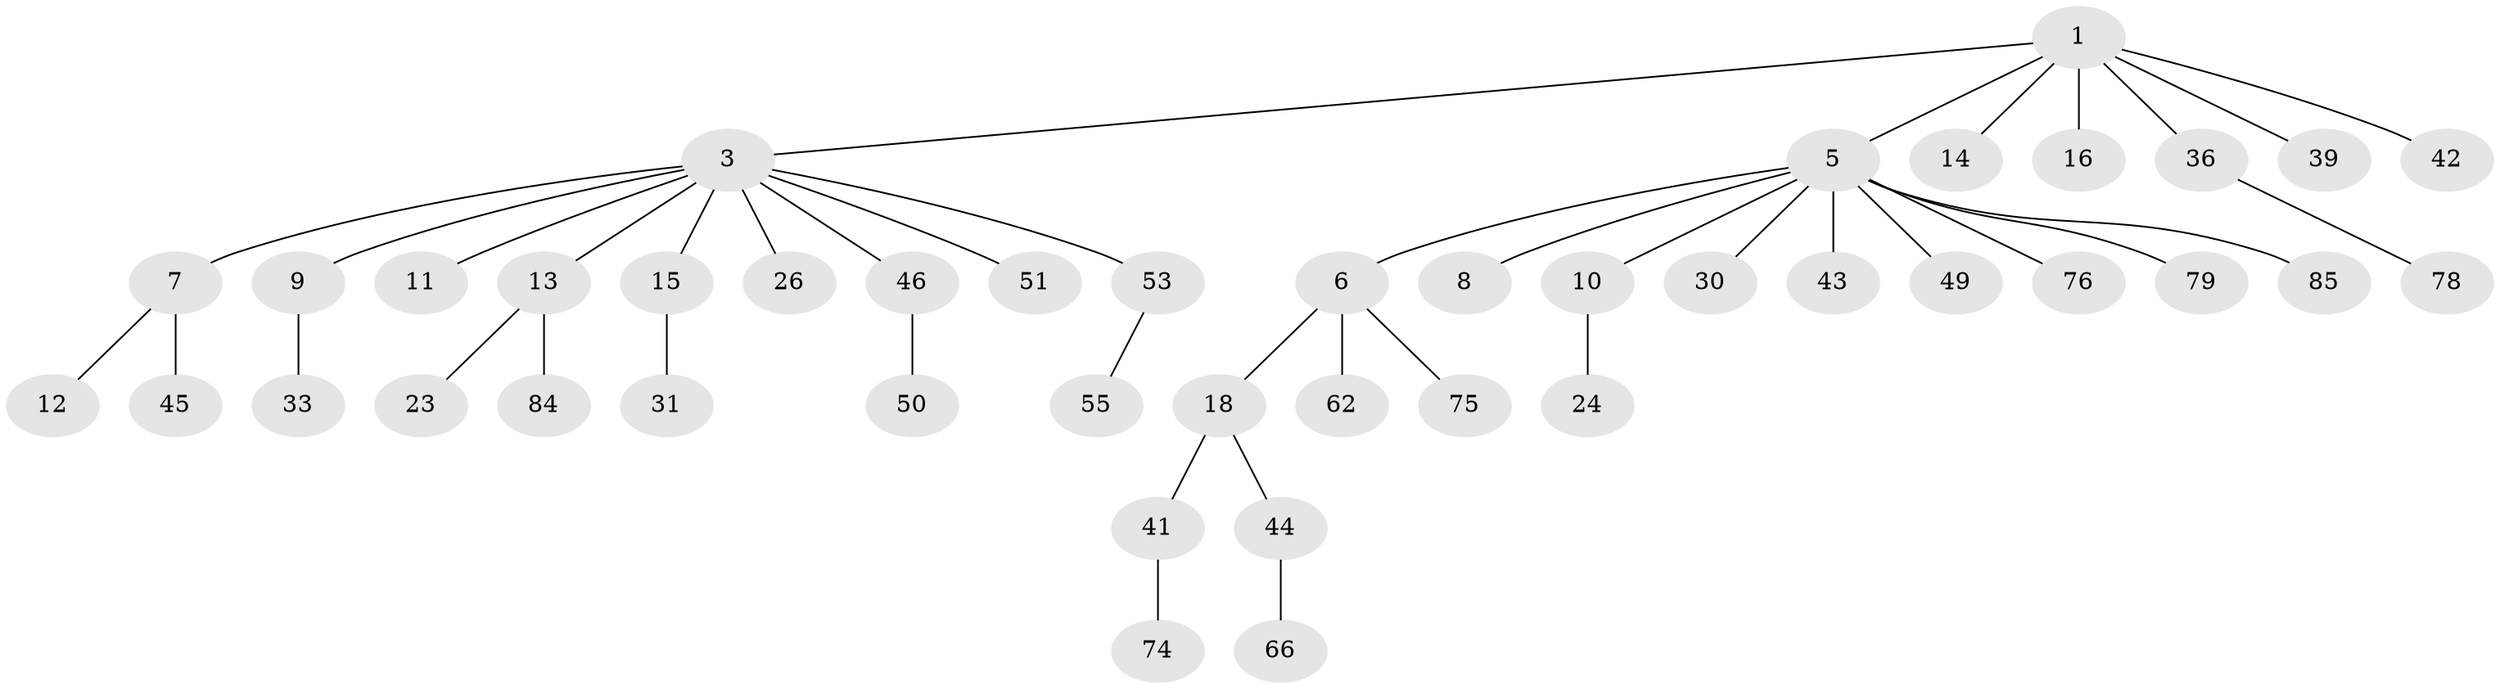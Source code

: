 // original degree distribution, {5: 0.046511627906976744, 4: 0.023255813953488372, 8: 0.023255813953488372, 3: 0.12790697674418605, 1: 0.5232558139534884, 2: 0.2441860465116279, 6: 0.011627906976744186}
// Generated by graph-tools (version 1.1) at 2025/15/03/09/25 04:15:36]
// undirected, 43 vertices, 42 edges
graph export_dot {
graph [start="1"]
  node [color=gray90,style=filled];
  1 [super="+2"];
  3 [super="+4+82+19"];
  5 [super="+20+22"];
  6 [super="+34+17"];
  7;
  8;
  9;
  10;
  11;
  12;
  13 [super="+25"];
  14 [super="+37"];
  15 [super="+28"];
  16 [super="+35"];
  18 [super="+58+61+21+29"];
  23;
  24;
  26;
  30;
  31;
  33;
  36 [super="+40"];
  39;
  41;
  42;
  43 [super="+63"];
  44;
  45;
  46 [super="+54"];
  49;
  50;
  51;
  53 [super="+71+64+56"];
  55;
  62 [super="+65"];
  66;
  74;
  75;
  76;
  78;
  79;
  84;
  85;
  1 -- 14;
  1 -- 16;
  1 -- 36;
  1 -- 42;
  1 -- 3;
  1 -- 5;
  1 -- 39;
  3 -- 9;
  3 -- 15;
  3 -- 26;
  3 -- 53;
  3 -- 51;
  3 -- 7;
  3 -- 11;
  3 -- 13;
  3 -- 46;
  5 -- 6;
  5 -- 8;
  5 -- 10;
  5 -- 43;
  5 -- 49;
  5 -- 85;
  5 -- 76;
  5 -- 30;
  5 -- 79;
  6 -- 62;
  6 -- 75;
  6 -- 18;
  7 -- 12;
  7 -- 45;
  9 -- 33;
  10 -- 24;
  13 -- 23;
  13 -- 84;
  15 -- 31;
  18 -- 41;
  18 -- 44;
  36 -- 78;
  41 -- 74;
  44 -- 66;
  46 -- 50;
  53 -- 55;
}
